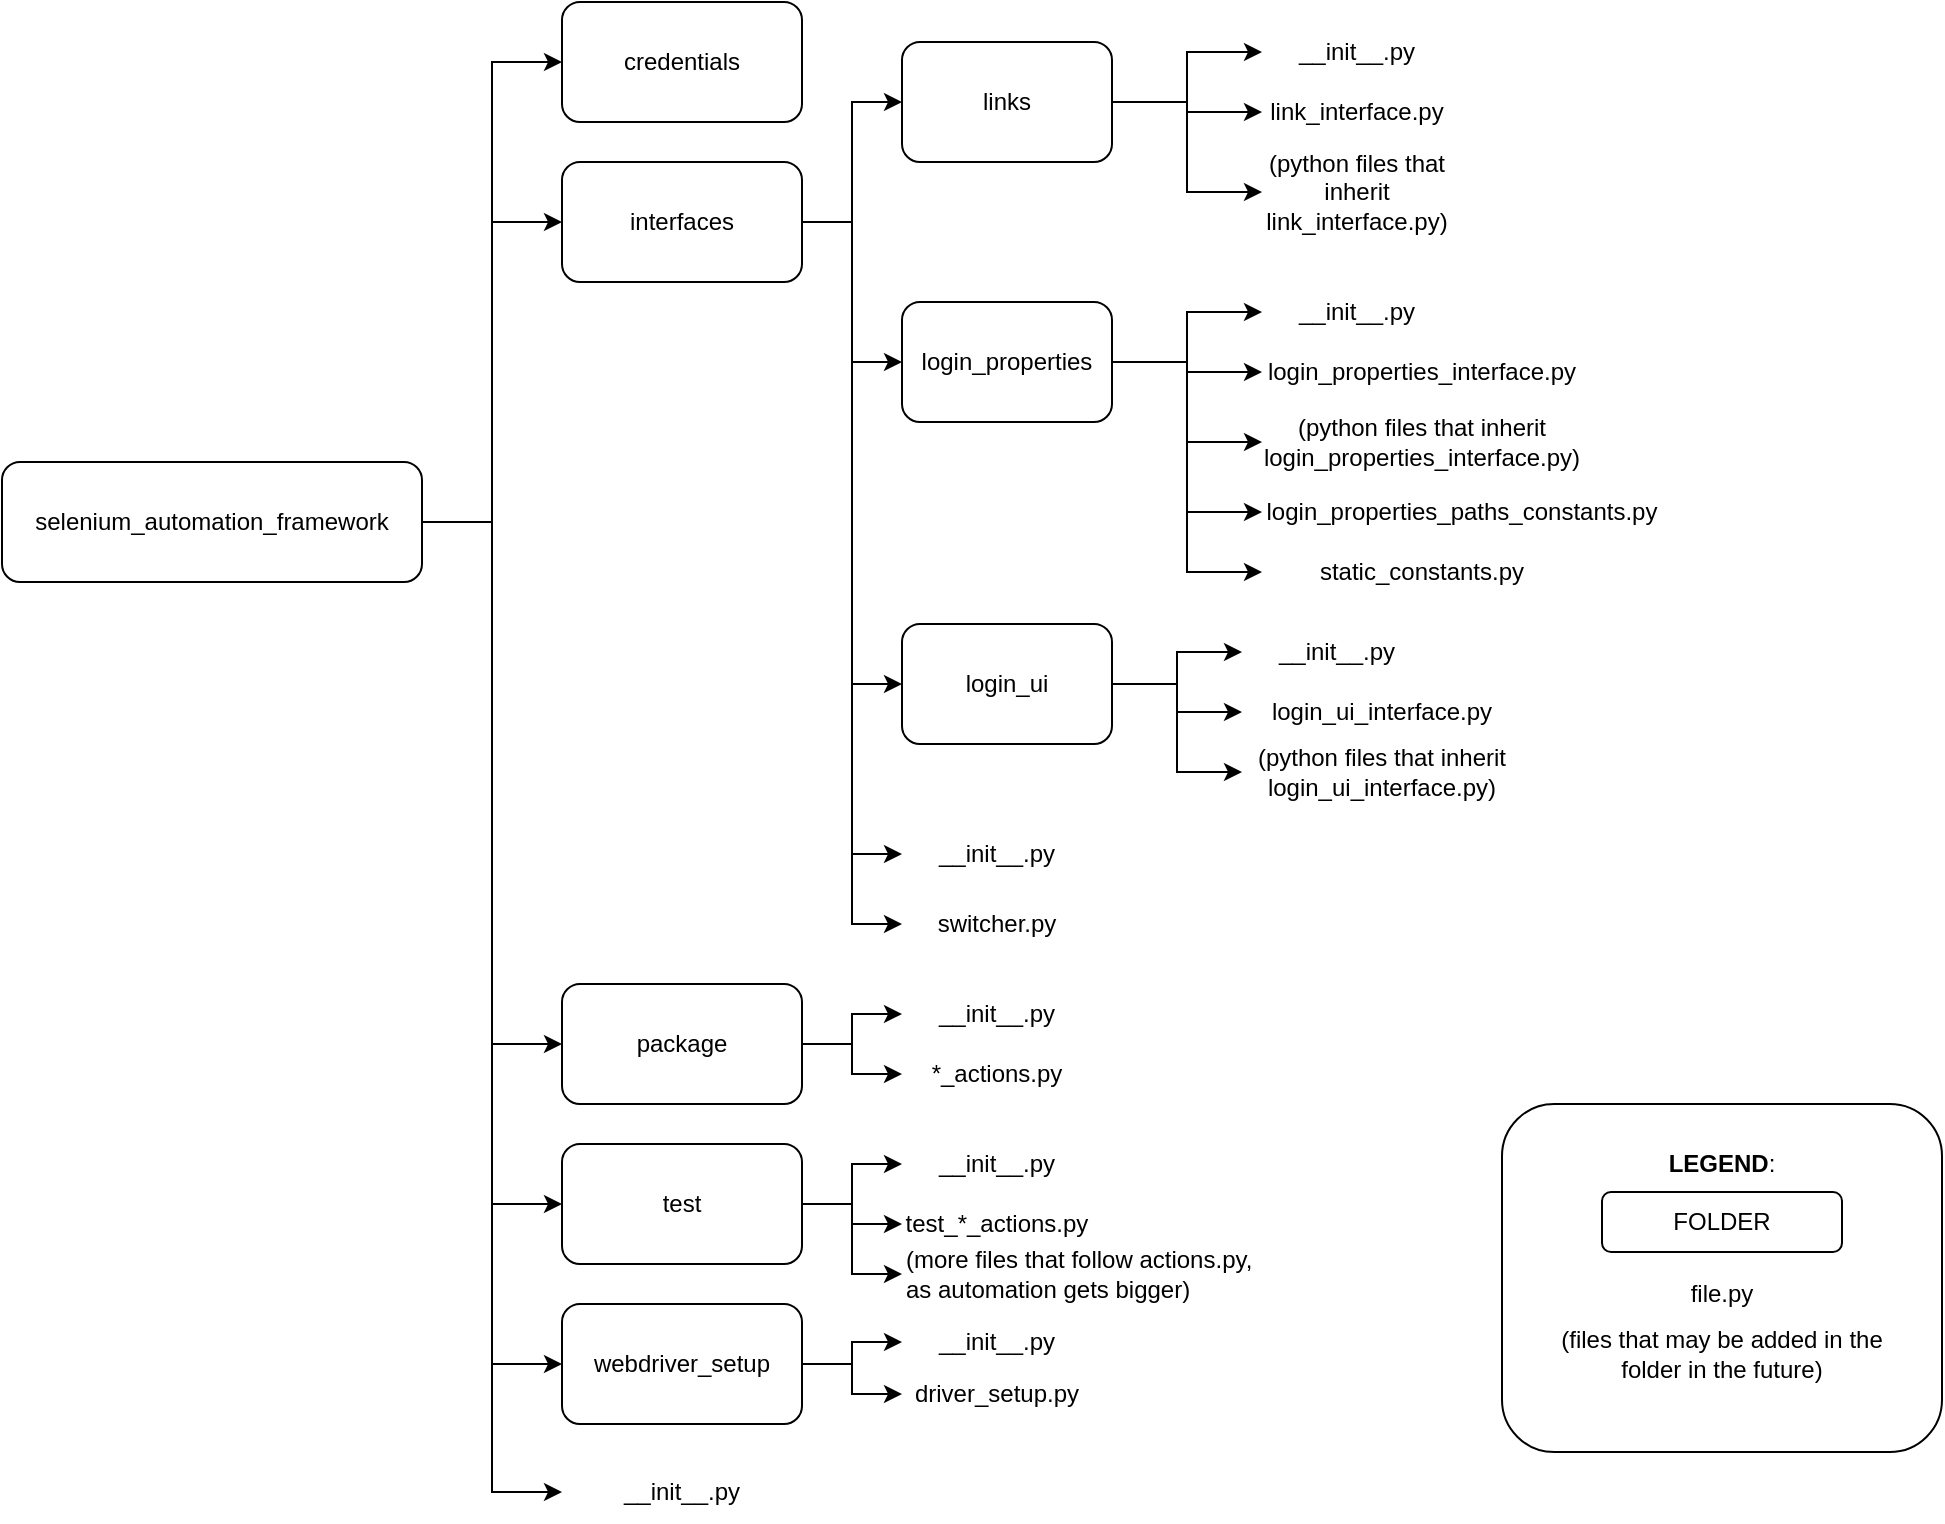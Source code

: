<mxfile version="23.1.6" type="device">
  <diagram name="Page-1" id="l6rQKCInX72FTZPaLST1">
    <mxGraphModel dx="984" dy="1494" grid="1" gridSize="10" guides="1" tooltips="1" connect="1" arrows="1" fold="1" page="1" pageScale="1" pageWidth="1169" pageHeight="827" math="0" shadow="0">
      <root>
        <mxCell id="0" />
        <mxCell id="1" parent="0" />
        <mxCell id="WSoTf_BFG3VSuZw62jFX-7" style="edgeStyle=orthogonalEdgeStyle;rounded=0;orthogonalLoop=1;jettySize=auto;html=1;exitX=1;exitY=0.5;exitDx=0;exitDy=0;entryX=0;entryY=0.5;entryDx=0;entryDy=0;" edge="1" parent="1" source="WSoTf_BFG3VSuZw62jFX-1" target="WSoTf_BFG3VSuZw62jFX-2">
          <mxGeometry relative="1" as="geometry" />
        </mxCell>
        <mxCell id="WSoTf_BFG3VSuZw62jFX-8" style="edgeStyle=orthogonalEdgeStyle;rounded=0;orthogonalLoop=1;jettySize=auto;html=1;exitX=1;exitY=0.5;exitDx=0;exitDy=0;entryX=0;entryY=0.5;entryDx=0;entryDy=0;" edge="1" parent="1" source="WSoTf_BFG3VSuZw62jFX-1" target="WSoTf_BFG3VSuZw62jFX-3">
          <mxGeometry relative="1" as="geometry" />
        </mxCell>
        <mxCell id="WSoTf_BFG3VSuZw62jFX-9" style="edgeStyle=orthogonalEdgeStyle;rounded=0;orthogonalLoop=1;jettySize=auto;html=1;exitX=1;exitY=0.5;exitDx=0;exitDy=0;entryX=0;entryY=0.5;entryDx=0;entryDy=0;" edge="1" parent="1" source="WSoTf_BFG3VSuZw62jFX-1" target="WSoTf_BFG3VSuZw62jFX-4">
          <mxGeometry relative="1" as="geometry" />
        </mxCell>
        <mxCell id="WSoTf_BFG3VSuZw62jFX-10" style="edgeStyle=orthogonalEdgeStyle;rounded=0;orthogonalLoop=1;jettySize=auto;html=1;exitX=1;exitY=0.5;exitDx=0;exitDy=0;entryX=0;entryY=0.5;entryDx=0;entryDy=0;" edge="1" parent="1" source="WSoTf_BFG3VSuZw62jFX-1" target="WSoTf_BFG3VSuZw62jFX-5">
          <mxGeometry relative="1" as="geometry" />
        </mxCell>
        <mxCell id="WSoTf_BFG3VSuZw62jFX-11" style="edgeStyle=orthogonalEdgeStyle;rounded=0;orthogonalLoop=1;jettySize=auto;html=1;exitX=1;exitY=0.5;exitDx=0;exitDy=0;entryX=0;entryY=0.5;entryDx=0;entryDy=0;" edge="1" parent="1" source="WSoTf_BFG3VSuZw62jFX-1" target="WSoTf_BFG3VSuZw62jFX-6">
          <mxGeometry relative="1" as="geometry" />
        </mxCell>
        <mxCell id="WSoTf_BFG3VSuZw62jFX-17" style="edgeStyle=orthogonalEdgeStyle;rounded=0;orthogonalLoop=1;jettySize=auto;html=1;exitX=1;exitY=0.5;exitDx=0;exitDy=0;entryX=0;entryY=0.5;entryDx=0;entryDy=0;" edge="1" parent="1" source="WSoTf_BFG3VSuZw62jFX-1" target="WSoTf_BFG3VSuZw62jFX-16">
          <mxGeometry relative="1" as="geometry" />
        </mxCell>
        <mxCell id="WSoTf_BFG3VSuZw62jFX-1" value="selenium_automation_framework" style="rounded=1;whiteSpace=wrap;html=1;" vertex="1" parent="1">
          <mxGeometry x="40" y="-575" width="210" height="60" as="geometry" />
        </mxCell>
        <mxCell id="WSoTf_BFG3VSuZw62jFX-2" value="credentials" style="rounded=1;whiteSpace=wrap;html=1;" vertex="1" parent="1">
          <mxGeometry x="320" y="-805" width="120" height="60" as="geometry" />
        </mxCell>
        <mxCell id="WSoTf_BFG3VSuZw62jFX-19" style="edgeStyle=orthogonalEdgeStyle;rounded=0;orthogonalLoop=1;jettySize=auto;html=1;exitX=1;exitY=0.5;exitDx=0;exitDy=0;" edge="1" parent="1" source="WSoTf_BFG3VSuZw62jFX-3" target="WSoTf_BFG3VSuZw62jFX-12">
          <mxGeometry relative="1" as="geometry" />
        </mxCell>
        <mxCell id="WSoTf_BFG3VSuZw62jFX-20" style="edgeStyle=orthogonalEdgeStyle;rounded=0;orthogonalLoop=1;jettySize=auto;html=1;exitX=1;exitY=0.5;exitDx=0;exitDy=0;entryX=0;entryY=0.5;entryDx=0;entryDy=0;" edge="1" parent="1" source="WSoTf_BFG3VSuZw62jFX-3" target="WSoTf_BFG3VSuZw62jFX-13">
          <mxGeometry relative="1" as="geometry" />
        </mxCell>
        <mxCell id="WSoTf_BFG3VSuZw62jFX-21" style="edgeStyle=orthogonalEdgeStyle;rounded=0;orthogonalLoop=1;jettySize=auto;html=1;exitX=1;exitY=0.5;exitDx=0;exitDy=0;entryX=0;entryY=0.5;entryDx=0;entryDy=0;" edge="1" parent="1" source="WSoTf_BFG3VSuZw62jFX-3" target="WSoTf_BFG3VSuZw62jFX-14">
          <mxGeometry relative="1" as="geometry" />
        </mxCell>
        <mxCell id="WSoTf_BFG3VSuZw62jFX-22" style="edgeStyle=orthogonalEdgeStyle;rounded=0;orthogonalLoop=1;jettySize=auto;html=1;exitX=1;exitY=0.5;exitDx=0;exitDy=0;entryX=0;entryY=0.5;entryDx=0;entryDy=0;" edge="1" parent="1" source="WSoTf_BFG3VSuZw62jFX-3" target="WSoTf_BFG3VSuZw62jFX-15">
          <mxGeometry relative="1" as="geometry" />
        </mxCell>
        <mxCell id="WSoTf_BFG3VSuZw62jFX-26" style="edgeStyle=orthogonalEdgeStyle;rounded=0;orthogonalLoop=1;jettySize=auto;html=1;exitX=1;exitY=0.5;exitDx=0;exitDy=0;entryX=0;entryY=0.5;entryDx=0;entryDy=0;" edge="1" parent="1" source="WSoTf_BFG3VSuZw62jFX-3" target="WSoTf_BFG3VSuZw62jFX-25">
          <mxGeometry relative="1" as="geometry" />
        </mxCell>
        <mxCell id="WSoTf_BFG3VSuZw62jFX-3" value="interfaces" style="rounded=1;whiteSpace=wrap;html=1;" vertex="1" parent="1">
          <mxGeometry x="320" y="-725" width="120" height="60" as="geometry" />
        </mxCell>
        <mxCell id="WSoTf_BFG3VSuZw62jFX-51" style="edgeStyle=orthogonalEdgeStyle;rounded=0;orthogonalLoop=1;jettySize=auto;html=1;exitX=1;exitY=0.5;exitDx=0;exitDy=0;" edge="1" parent="1" source="WSoTf_BFG3VSuZw62jFX-4" target="WSoTf_BFG3VSuZw62jFX-49">
          <mxGeometry relative="1" as="geometry" />
        </mxCell>
        <mxCell id="WSoTf_BFG3VSuZw62jFX-52" style="edgeStyle=orthogonalEdgeStyle;rounded=0;orthogonalLoop=1;jettySize=auto;html=1;exitX=1;exitY=0.5;exitDx=0;exitDy=0;entryX=0;entryY=0.5;entryDx=0;entryDy=0;" edge="1" parent="1" source="WSoTf_BFG3VSuZw62jFX-4" target="WSoTf_BFG3VSuZw62jFX-50">
          <mxGeometry relative="1" as="geometry" />
        </mxCell>
        <mxCell id="WSoTf_BFG3VSuZw62jFX-4" value="package" style="rounded=1;whiteSpace=wrap;html=1;" vertex="1" parent="1">
          <mxGeometry x="320" y="-314" width="120" height="60" as="geometry" />
        </mxCell>
        <mxCell id="WSoTf_BFG3VSuZw62jFX-56" style="edgeStyle=orthogonalEdgeStyle;rounded=0;orthogonalLoop=1;jettySize=auto;html=1;exitX=1;exitY=0.5;exitDx=0;exitDy=0;entryX=0;entryY=0.5;entryDx=0;entryDy=0;" edge="1" parent="1" source="WSoTf_BFG3VSuZw62jFX-5" target="WSoTf_BFG3VSuZw62jFX-53">
          <mxGeometry relative="1" as="geometry" />
        </mxCell>
        <mxCell id="WSoTf_BFG3VSuZw62jFX-57" style="edgeStyle=orthogonalEdgeStyle;rounded=0;orthogonalLoop=1;jettySize=auto;html=1;exitX=1;exitY=0.5;exitDx=0;exitDy=0;entryX=0;entryY=0.5;entryDx=0;entryDy=0;" edge="1" parent="1" source="WSoTf_BFG3VSuZw62jFX-5" target="WSoTf_BFG3VSuZw62jFX-54">
          <mxGeometry relative="1" as="geometry" />
        </mxCell>
        <mxCell id="WSoTf_BFG3VSuZw62jFX-58" style="edgeStyle=orthogonalEdgeStyle;rounded=0;orthogonalLoop=1;jettySize=auto;html=1;exitX=1;exitY=0.5;exitDx=0;exitDy=0;entryX=0;entryY=0.5;entryDx=0;entryDy=0;" edge="1" parent="1" source="WSoTf_BFG3VSuZw62jFX-5" target="WSoTf_BFG3VSuZw62jFX-55">
          <mxGeometry relative="1" as="geometry" />
        </mxCell>
        <mxCell id="WSoTf_BFG3VSuZw62jFX-5" value="test" style="rounded=1;whiteSpace=wrap;html=1;" vertex="1" parent="1">
          <mxGeometry x="320" y="-234" width="120" height="60" as="geometry" />
        </mxCell>
        <mxCell id="WSoTf_BFG3VSuZw62jFX-61" style="edgeStyle=orthogonalEdgeStyle;rounded=0;orthogonalLoop=1;jettySize=auto;html=1;exitX=1;exitY=0.5;exitDx=0;exitDy=0;" edge="1" parent="1" source="WSoTf_BFG3VSuZw62jFX-6" target="WSoTf_BFG3VSuZw62jFX-59">
          <mxGeometry relative="1" as="geometry" />
        </mxCell>
        <mxCell id="WSoTf_BFG3VSuZw62jFX-62" style="edgeStyle=orthogonalEdgeStyle;rounded=0;orthogonalLoop=1;jettySize=auto;html=1;exitX=1;exitY=0.5;exitDx=0;exitDy=0;entryX=0;entryY=0.5;entryDx=0;entryDy=0;" edge="1" parent="1" source="WSoTf_BFG3VSuZw62jFX-6" target="WSoTf_BFG3VSuZw62jFX-60">
          <mxGeometry relative="1" as="geometry" />
        </mxCell>
        <mxCell id="WSoTf_BFG3VSuZw62jFX-6" value="webdriver_setup" style="rounded=1;whiteSpace=wrap;html=1;" vertex="1" parent="1">
          <mxGeometry x="320" y="-154" width="120" height="60" as="geometry" />
        </mxCell>
        <mxCell id="WSoTf_BFG3VSuZw62jFX-30" style="edgeStyle=orthogonalEdgeStyle;rounded=0;orthogonalLoop=1;jettySize=auto;html=1;exitX=1;exitY=0.5;exitDx=0;exitDy=0;" edge="1" parent="1" source="WSoTf_BFG3VSuZw62jFX-12" target="WSoTf_BFG3VSuZw62jFX-27">
          <mxGeometry relative="1" as="geometry" />
        </mxCell>
        <mxCell id="WSoTf_BFG3VSuZw62jFX-31" style="edgeStyle=orthogonalEdgeStyle;rounded=0;orthogonalLoop=1;jettySize=auto;html=1;exitX=1;exitY=0.5;exitDx=0;exitDy=0;entryX=0;entryY=0.5;entryDx=0;entryDy=0;" edge="1" parent="1" source="WSoTf_BFG3VSuZw62jFX-12" target="WSoTf_BFG3VSuZw62jFX-28">
          <mxGeometry relative="1" as="geometry" />
        </mxCell>
        <mxCell id="WSoTf_BFG3VSuZw62jFX-32" style="edgeStyle=orthogonalEdgeStyle;rounded=0;orthogonalLoop=1;jettySize=auto;html=1;exitX=1;exitY=0.5;exitDx=0;exitDy=0;entryX=0;entryY=0.5;entryDx=0;entryDy=0;" edge="1" parent="1" source="WSoTf_BFG3VSuZw62jFX-12" target="WSoTf_BFG3VSuZw62jFX-29">
          <mxGeometry relative="1" as="geometry" />
        </mxCell>
        <mxCell id="WSoTf_BFG3VSuZw62jFX-12" value="links" style="rounded=1;whiteSpace=wrap;html=1;" vertex="1" parent="1">
          <mxGeometry x="490" y="-785" width="105" height="60" as="geometry" />
        </mxCell>
        <mxCell id="WSoTf_BFG3VSuZw62jFX-38" style="edgeStyle=orthogonalEdgeStyle;rounded=0;orthogonalLoop=1;jettySize=auto;html=1;exitX=1;exitY=0.5;exitDx=0;exitDy=0;entryX=0;entryY=0.5;entryDx=0;entryDy=0;" edge="1" parent="1" source="WSoTf_BFG3VSuZw62jFX-13" target="WSoTf_BFG3VSuZw62jFX-33">
          <mxGeometry relative="1" as="geometry" />
        </mxCell>
        <mxCell id="WSoTf_BFG3VSuZw62jFX-39" style="edgeStyle=orthogonalEdgeStyle;rounded=0;orthogonalLoop=1;jettySize=auto;html=1;exitX=1;exitY=0.5;exitDx=0;exitDy=0;entryX=0;entryY=0.5;entryDx=0;entryDy=0;" edge="1" parent="1" source="WSoTf_BFG3VSuZw62jFX-13" target="WSoTf_BFG3VSuZw62jFX-34">
          <mxGeometry relative="1" as="geometry" />
        </mxCell>
        <mxCell id="WSoTf_BFG3VSuZw62jFX-40" style="edgeStyle=orthogonalEdgeStyle;rounded=0;orthogonalLoop=1;jettySize=auto;html=1;exitX=1;exitY=0.5;exitDx=0;exitDy=0;entryX=0;entryY=0.5;entryDx=0;entryDy=0;" edge="1" parent="1" source="WSoTf_BFG3VSuZw62jFX-13" target="WSoTf_BFG3VSuZw62jFX-35">
          <mxGeometry relative="1" as="geometry" />
        </mxCell>
        <mxCell id="WSoTf_BFG3VSuZw62jFX-41" style="edgeStyle=orthogonalEdgeStyle;rounded=0;orthogonalLoop=1;jettySize=auto;html=1;exitX=1;exitY=0.5;exitDx=0;exitDy=0;entryX=0;entryY=0.5;entryDx=0;entryDy=0;" edge="1" parent="1" source="WSoTf_BFG3VSuZw62jFX-13" target="WSoTf_BFG3VSuZw62jFX-36">
          <mxGeometry relative="1" as="geometry" />
        </mxCell>
        <mxCell id="WSoTf_BFG3VSuZw62jFX-42" style="edgeStyle=orthogonalEdgeStyle;rounded=0;orthogonalLoop=1;jettySize=auto;html=1;exitX=1;exitY=0.5;exitDx=0;exitDy=0;entryX=0;entryY=0.5;entryDx=0;entryDy=0;" edge="1" parent="1" source="WSoTf_BFG3VSuZw62jFX-13" target="WSoTf_BFG3VSuZw62jFX-37">
          <mxGeometry relative="1" as="geometry" />
        </mxCell>
        <mxCell id="WSoTf_BFG3VSuZw62jFX-13" value="login_properties" style="rounded=1;whiteSpace=wrap;html=1;" vertex="1" parent="1">
          <mxGeometry x="490" y="-655" width="105" height="60" as="geometry" />
        </mxCell>
        <mxCell id="WSoTf_BFG3VSuZw62jFX-46" style="edgeStyle=orthogonalEdgeStyle;rounded=0;orthogonalLoop=1;jettySize=auto;html=1;exitX=1;exitY=0.5;exitDx=0;exitDy=0;" edge="1" parent="1" source="WSoTf_BFG3VSuZw62jFX-14" target="WSoTf_BFG3VSuZw62jFX-43">
          <mxGeometry relative="1" as="geometry" />
        </mxCell>
        <mxCell id="WSoTf_BFG3VSuZw62jFX-47" style="edgeStyle=orthogonalEdgeStyle;rounded=0;orthogonalLoop=1;jettySize=auto;html=1;exitX=1;exitY=0.5;exitDx=0;exitDy=0;entryX=0;entryY=0.5;entryDx=0;entryDy=0;" edge="1" parent="1" source="WSoTf_BFG3VSuZw62jFX-14" target="WSoTf_BFG3VSuZw62jFX-44">
          <mxGeometry relative="1" as="geometry" />
        </mxCell>
        <mxCell id="WSoTf_BFG3VSuZw62jFX-48" style="edgeStyle=orthogonalEdgeStyle;rounded=0;orthogonalLoop=1;jettySize=auto;html=1;exitX=1;exitY=0.5;exitDx=0;exitDy=0;entryX=0;entryY=0.5;entryDx=0;entryDy=0;" edge="1" parent="1" source="WSoTf_BFG3VSuZw62jFX-14" target="WSoTf_BFG3VSuZw62jFX-45">
          <mxGeometry relative="1" as="geometry" />
        </mxCell>
        <mxCell id="WSoTf_BFG3VSuZw62jFX-14" value="login_ui" style="rounded=1;whiteSpace=wrap;html=1;" vertex="1" parent="1">
          <mxGeometry x="490" y="-494" width="105" height="60" as="geometry" />
        </mxCell>
        <mxCell id="WSoTf_BFG3VSuZw62jFX-15" value="__init__.py" style="text;html=1;align=center;verticalAlign=middle;whiteSpace=wrap;rounded=0;" vertex="1" parent="1">
          <mxGeometry x="490" y="-394" width="95" height="30" as="geometry" />
        </mxCell>
        <mxCell id="WSoTf_BFG3VSuZw62jFX-16" value="__init__.py" style="text;html=1;align=center;verticalAlign=middle;whiteSpace=wrap;rounded=0;" vertex="1" parent="1">
          <mxGeometry x="320" y="-75" width="120" height="30" as="geometry" />
        </mxCell>
        <mxCell id="WSoTf_BFG3VSuZw62jFX-25" value="switcher.py" style="text;html=1;align=center;verticalAlign=middle;whiteSpace=wrap;rounded=0;" vertex="1" parent="1">
          <mxGeometry x="490" y="-359" width="95" height="30" as="geometry" />
        </mxCell>
        <mxCell id="WSoTf_BFG3VSuZw62jFX-27" value="__init__.py" style="text;html=1;align=center;verticalAlign=middle;whiteSpace=wrap;rounded=0;" vertex="1" parent="1">
          <mxGeometry x="670" y="-795" width="95" height="30" as="geometry" />
        </mxCell>
        <mxCell id="WSoTf_BFG3VSuZw62jFX-28" value="link_interface.py" style="text;html=1;align=center;verticalAlign=middle;whiteSpace=wrap;rounded=0;" vertex="1" parent="1">
          <mxGeometry x="670" y="-765" width="95" height="30" as="geometry" />
        </mxCell>
        <mxCell id="WSoTf_BFG3VSuZw62jFX-29" value="(python files that inherit link_interface.py)" style="text;html=1;align=center;verticalAlign=middle;whiteSpace=wrap;rounded=0;" vertex="1" parent="1">
          <mxGeometry x="670" y="-735" width="95" height="50" as="geometry" />
        </mxCell>
        <mxCell id="WSoTf_BFG3VSuZw62jFX-33" value="__init__.py" style="text;html=1;align=center;verticalAlign=middle;whiteSpace=wrap;rounded=0;" vertex="1" parent="1">
          <mxGeometry x="670" y="-665" width="95" height="30" as="geometry" />
        </mxCell>
        <mxCell id="WSoTf_BFG3VSuZw62jFX-34" value="login_properties_interface.py" style="text;html=1;align=center;verticalAlign=middle;whiteSpace=wrap;rounded=0;" vertex="1" parent="1">
          <mxGeometry x="670" y="-635" width="160" height="30" as="geometry" />
        </mxCell>
        <mxCell id="WSoTf_BFG3VSuZw62jFX-35" value="(python files that inherit login_properties_interface.py)" style="text;html=1;align=center;verticalAlign=middle;whiteSpace=wrap;rounded=0;" vertex="1" parent="1">
          <mxGeometry x="670" y="-605" width="160" height="40" as="geometry" />
        </mxCell>
        <mxCell id="WSoTf_BFG3VSuZw62jFX-36" value="login_properties_paths_constants.py" style="text;html=1;align=center;verticalAlign=middle;whiteSpace=wrap;rounded=0;" vertex="1" parent="1">
          <mxGeometry x="670" y="-565" width="200" height="30" as="geometry" />
        </mxCell>
        <mxCell id="WSoTf_BFG3VSuZw62jFX-37" value="static_constants.py" style="text;html=1;align=center;verticalAlign=middle;whiteSpace=wrap;rounded=0;" vertex="1" parent="1">
          <mxGeometry x="670" y="-535" width="160" height="30" as="geometry" />
        </mxCell>
        <mxCell id="WSoTf_BFG3VSuZw62jFX-43" value="__init__.py" style="text;html=1;align=center;verticalAlign=middle;whiteSpace=wrap;rounded=0;" vertex="1" parent="1">
          <mxGeometry x="660" y="-495" width="95" height="30" as="geometry" />
        </mxCell>
        <mxCell id="WSoTf_BFG3VSuZw62jFX-44" value="login_ui_interface.py" style="text;html=1;align=center;verticalAlign=middle;whiteSpace=wrap;rounded=0;" vertex="1" parent="1">
          <mxGeometry x="660" y="-465" width="140" height="30" as="geometry" />
        </mxCell>
        <mxCell id="WSoTf_BFG3VSuZw62jFX-45" value="(python files that inherit login_ui_interface.py)" style="text;html=1;align=center;verticalAlign=middle;whiteSpace=wrap;rounded=0;" vertex="1" parent="1">
          <mxGeometry x="660" y="-435" width="140" height="30" as="geometry" />
        </mxCell>
        <mxCell id="WSoTf_BFG3VSuZw62jFX-49" value="__init__.py" style="text;html=1;align=center;verticalAlign=middle;whiteSpace=wrap;rounded=0;" vertex="1" parent="1">
          <mxGeometry x="490" y="-314" width="95" height="30" as="geometry" />
        </mxCell>
        <mxCell id="WSoTf_BFG3VSuZw62jFX-50" value="*_actions.py" style="text;html=1;align=center;verticalAlign=middle;whiteSpace=wrap;rounded=0;" vertex="1" parent="1">
          <mxGeometry x="490" y="-284" width="95" height="30" as="geometry" />
        </mxCell>
        <mxCell id="WSoTf_BFG3VSuZw62jFX-53" value="__init__.py" style="text;html=1;align=center;verticalAlign=middle;whiteSpace=wrap;rounded=0;" vertex="1" parent="1">
          <mxGeometry x="490" y="-239" width="95" height="30" as="geometry" />
        </mxCell>
        <mxCell id="WSoTf_BFG3VSuZw62jFX-54" value="test_*_actions.py" style="text;html=1;align=center;verticalAlign=middle;whiteSpace=wrap;rounded=0;" vertex="1" parent="1">
          <mxGeometry x="490" y="-209" width="95" height="30" as="geometry" />
        </mxCell>
        <mxCell id="WSoTf_BFG3VSuZw62jFX-55" value="(more files that follow actions.py, as automation gets bigger)" style="text;html=1;align=left;verticalAlign=middle;whiteSpace=wrap;rounded=0;labelPosition=center;verticalLabelPosition=middle;" vertex="1" parent="1">
          <mxGeometry x="490" y="-184" width="180" height="30" as="geometry" />
        </mxCell>
        <mxCell id="WSoTf_BFG3VSuZw62jFX-59" value="__init__.py" style="text;html=1;align=center;verticalAlign=middle;whiteSpace=wrap;rounded=0;" vertex="1" parent="1">
          <mxGeometry x="490" y="-150" width="95" height="30" as="geometry" />
        </mxCell>
        <mxCell id="WSoTf_BFG3VSuZw62jFX-60" value="driver_setup.py" style="text;html=1;align=center;verticalAlign=middle;whiteSpace=wrap;rounded=0;" vertex="1" parent="1">
          <mxGeometry x="490" y="-124" width="95" height="30" as="geometry" />
        </mxCell>
        <mxCell id="WSoTf_BFG3VSuZw62jFX-66" value="&lt;b&gt;LEGEND&lt;/b&gt;:" style="text;html=1;align=center;verticalAlign=middle;whiteSpace=wrap;rounded=0;" vertex="1" parent="1">
          <mxGeometry x="870" y="-239" width="60" height="30" as="geometry" />
        </mxCell>
        <mxCell id="WSoTf_BFG3VSuZw62jFX-67" value="FOLDER" style="rounded=1;whiteSpace=wrap;html=1;" vertex="1" parent="1">
          <mxGeometry x="840" y="-210" width="120" height="30" as="geometry" />
        </mxCell>
        <mxCell id="WSoTf_BFG3VSuZw62jFX-68" value="file.py" style="text;html=1;align=center;verticalAlign=middle;whiteSpace=wrap;rounded=0;" vertex="1" parent="1">
          <mxGeometry x="870" y="-174" width="60" height="30" as="geometry" />
        </mxCell>
        <mxCell id="WSoTf_BFG3VSuZw62jFX-69" value="(files that may be added in the folder in the future)" style="text;html=1;align=center;verticalAlign=middle;whiteSpace=wrap;rounded=0;" vertex="1" parent="1">
          <mxGeometry x="815" y="-144" width="170" height="30" as="geometry" />
        </mxCell>
        <mxCell id="WSoTf_BFG3VSuZw62jFX-70" value="" style="rounded=1;whiteSpace=wrap;html=1;fillColor=none;" vertex="1" parent="1">
          <mxGeometry x="790" y="-254" width="220" height="174" as="geometry" />
        </mxCell>
      </root>
    </mxGraphModel>
  </diagram>
</mxfile>

